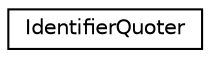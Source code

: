 digraph "Graphical Class Hierarchy"
{
  edge [fontname="Helvetica",fontsize="10",labelfontname="Helvetica",labelfontsize="10"];
  node [fontname="Helvetica",fontsize="10",shape=record];
  rankdir="LR";
  Node1 [label="IdentifierQuoter",height=0.2,width=0.4,color="black", fillcolor="white", style="filled",URL="$class_cake_1_1_database_1_1_identifier_quoter.html"];
}
